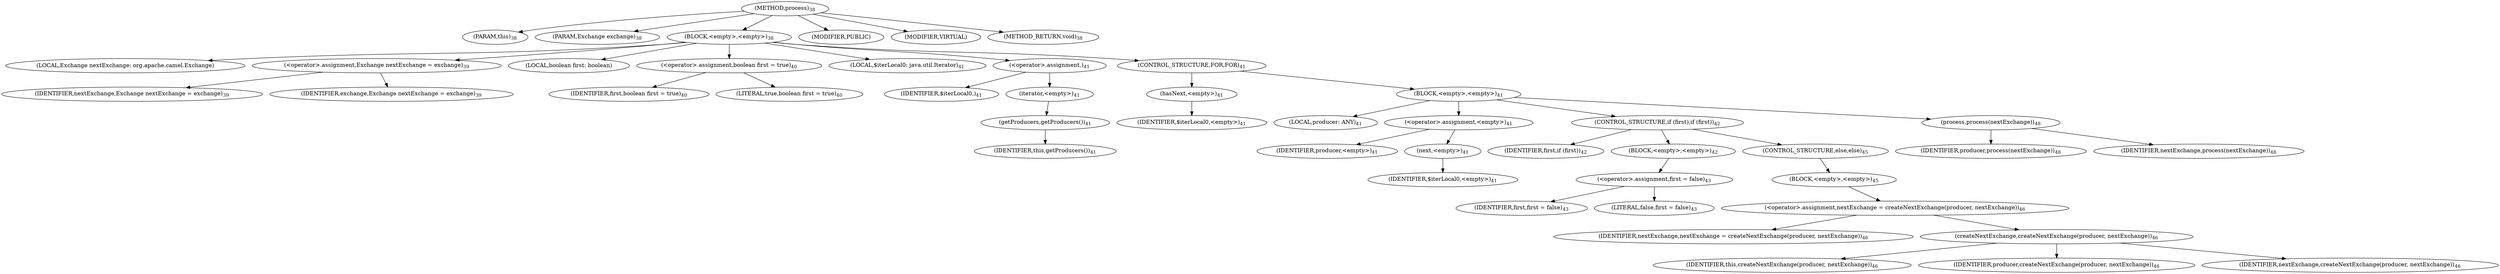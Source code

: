 digraph "process" {  
"24" [label = <(METHOD,process)<SUB>38</SUB>> ]
"6" [label = <(PARAM,this)<SUB>38</SUB>> ]
"25" [label = <(PARAM,Exchange exchange)<SUB>38</SUB>> ]
"26" [label = <(BLOCK,&lt;empty&gt;,&lt;empty&gt;)<SUB>38</SUB>> ]
"27" [label = <(LOCAL,Exchange nextExchange: org.apache.camel.Exchange)> ]
"28" [label = <(&lt;operator&gt;.assignment,Exchange nextExchange = exchange)<SUB>39</SUB>> ]
"29" [label = <(IDENTIFIER,nextExchange,Exchange nextExchange = exchange)<SUB>39</SUB>> ]
"30" [label = <(IDENTIFIER,exchange,Exchange nextExchange = exchange)<SUB>39</SUB>> ]
"31" [label = <(LOCAL,boolean first: boolean)> ]
"32" [label = <(&lt;operator&gt;.assignment,boolean first = true)<SUB>40</SUB>> ]
"33" [label = <(IDENTIFIER,first,boolean first = true)<SUB>40</SUB>> ]
"34" [label = <(LITERAL,true,boolean first = true)<SUB>40</SUB>> ]
"35" [label = <(LOCAL,$iterLocal0: java.util.Iterator)<SUB>41</SUB>> ]
"36" [label = <(&lt;operator&gt;.assignment,)<SUB>41</SUB>> ]
"37" [label = <(IDENTIFIER,$iterLocal0,)<SUB>41</SUB>> ]
"38" [label = <(iterator,&lt;empty&gt;)<SUB>41</SUB>> ]
"39" [label = <(getProducers,getProducers())<SUB>41</SUB>> ]
"5" [label = <(IDENTIFIER,this,getProducers())<SUB>41</SUB>> ]
"40" [label = <(CONTROL_STRUCTURE,FOR,FOR)<SUB>41</SUB>> ]
"41" [label = <(hasNext,&lt;empty&gt;)<SUB>41</SUB>> ]
"42" [label = <(IDENTIFIER,$iterLocal0,&lt;empty&gt;)<SUB>41</SUB>> ]
"43" [label = <(BLOCK,&lt;empty&gt;,&lt;empty&gt;)<SUB>41</SUB>> ]
"44" [label = <(LOCAL,producer: ANY)<SUB>41</SUB>> ]
"45" [label = <(&lt;operator&gt;.assignment,&lt;empty&gt;)<SUB>41</SUB>> ]
"46" [label = <(IDENTIFIER,producer,&lt;empty&gt;)<SUB>41</SUB>> ]
"47" [label = <(next,&lt;empty&gt;)<SUB>41</SUB>> ]
"48" [label = <(IDENTIFIER,$iterLocal0,&lt;empty&gt;)<SUB>41</SUB>> ]
"49" [label = <(CONTROL_STRUCTURE,if (first),if (first))<SUB>42</SUB>> ]
"50" [label = <(IDENTIFIER,first,if (first))<SUB>42</SUB>> ]
"51" [label = <(BLOCK,&lt;empty&gt;,&lt;empty&gt;)<SUB>42</SUB>> ]
"52" [label = <(&lt;operator&gt;.assignment,first = false)<SUB>43</SUB>> ]
"53" [label = <(IDENTIFIER,first,first = false)<SUB>43</SUB>> ]
"54" [label = <(LITERAL,false,first = false)<SUB>43</SUB>> ]
"55" [label = <(CONTROL_STRUCTURE,else,else)<SUB>45</SUB>> ]
"56" [label = <(BLOCK,&lt;empty&gt;,&lt;empty&gt;)<SUB>45</SUB>> ]
"57" [label = <(&lt;operator&gt;.assignment,nextExchange = createNextExchange(producer, nextExchange))<SUB>46</SUB>> ]
"58" [label = <(IDENTIFIER,nextExchange,nextExchange = createNextExchange(producer, nextExchange))<SUB>46</SUB>> ]
"59" [label = <(createNextExchange,createNextExchange(producer, nextExchange))<SUB>46</SUB>> ]
"7" [label = <(IDENTIFIER,this,createNextExchange(producer, nextExchange))<SUB>46</SUB>> ]
"60" [label = <(IDENTIFIER,producer,createNextExchange(producer, nextExchange))<SUB>46</SUB>> ]
"61" [label = <(IDENTIFIER,nextExchange,createNextExchange(producer, nextExchange))<SUB>46</SUB>> ]
"62" [label = <(process,process(nextExchange))<SUB>48</SUB>> ]
"63" [label = <(IDENTIFIER,producer,process(nextExchange))<SUB>48</SUB>> ]
"64" [label = <(IDENTIFIER,nextExchange,process(nextExchange))<SUB>48</SUB>> ]
"65" [label = <(MODIFIER,PUBLIC)> ]
"66" [label = <(MODIFIER,VIRTUAL)> ]
"67" [label = <(METHOD_RETURN,void)<SUB>38</SUB>> ]
  "24" -> "6" 
  "24" -> "25" 
  "24" -> "26" 
  "24" -> "65" 
  "24" -> "66" 
  "24" -> "67" 
  "26" -> "27" 
  "26" -> "28" 
  "26" -> "31" 
  "26" -> "32" 
  "26" -> "35" 
  "26" -> "36" 
  "26" -> "40" 
  "28" -> "29" 
  "28" -> "30" 
  "32" -> "33" 
  "32" -> "34" 
  "36" -> "37" 
  "36" -> "38" 
  "38" -> "39" 
  "39" -> "5" 
  "40" -> "41" 
  "40" -> "43" 
  "41" -> "42" 
  "43" -> "44" 
  "43" -> "45" 
  "43" -> "49" 
  "43" -> "62" 
  "45" -> "46" 
  "45" -> "47" 
  "47" -> "48" 
  "49" -> "50" 
  "49" -> "51" 
  "49" -> "55" 
  "51" -> "52" 
  "52" -> "53" 
  "52" -> "54" 
  "55" -> "56" 
  "56" -> "57" 
  "57" -> "58" 
  "57" -> "59" 
  "59" -> "7" 
  "59" -> "60" 
  "59" -> "61" 
  "62" -> "63" 
  "62" -> "64" 
}
